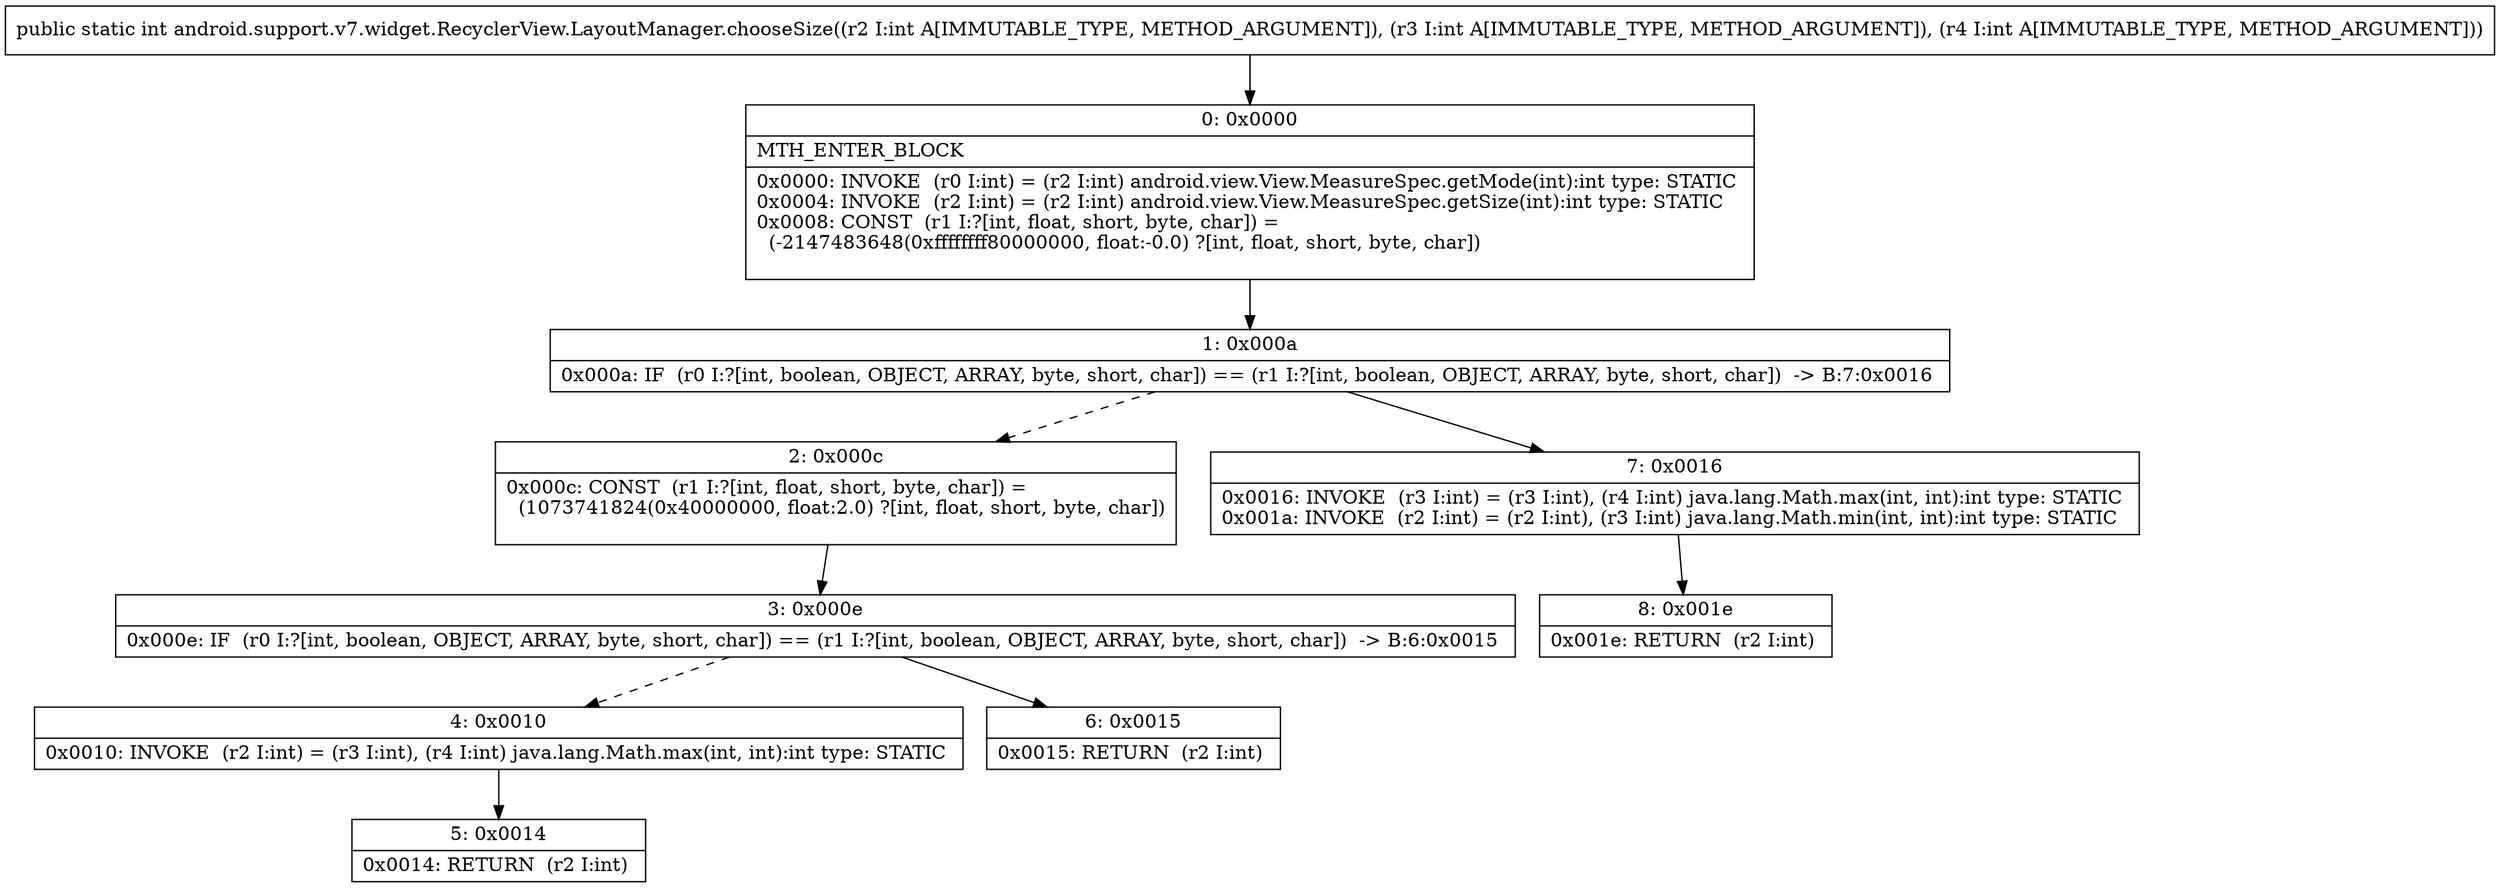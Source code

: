 digraph "CFG forandroid.support.v7.widget.RecyclerView.LayoutManager.chooseSize(III)I" {
Node_0 [shape=record,label="{0\:\ 0x0000|MTH_ENTER_BLOCK\l|0x0000: INVOKE  (r0 I:int) = (r2 I:int) android.view.View.MeasureSpec.getMode(int):int type: STATIC \l0x0004: INVOKE  (r2 I:int) = (r2 I:int) android.view.View.MeasureSpec.getSize(int):int type: STATIC \l0x0008: CONST  (r1 I:?[int, float, short, byte, char]) = \l  (\-2147483648(0xffffffff80000000, float:\-0.0) ?[int, float, short, byte, char])\l \l}"];
Node_1 [shape=record,label="{1\:\ 0x000a|0x000a: IF  (r0 I:?[int, boolean, OBJECT, ARRAY, byte, short, char]) == (r1 I:?[int, boolean, OBJECT, ARRAY, byte, short, char])  \-\> B:7:0x0016 \l}"];
Node_2 [shape=record,label="{2\:\ 0x000c|0x000c: CONST  (r1 I:?[int, float, short, byte, char]) = \l  (1073741824(0x40000000, float:2.0) ?[int, float, short, byte, char])\l \l}"];
Node_3 [shape=record,label="{3\:\ 0x000e|0x000e: IF  (r0 I:?[int, boolean, OBJECT, ARRAY, byte, short, char]) == (r1 I:?[int, boolean, OBJECT, ARRAY, byte, short, char])  \-\> B:6:0x0015 \l}"];
Node_4 [shape=record,label="{4\:\ 0x0010|0x0010: INVOKE  (r2 I:int) = (r3 I:int), (r4 I:int) java.lang.Math.max(int, int):int type: STATIC \l}"];
Node_5 [shape=record,label="{5\:\ 0x0014|0x0014: RETURN  (r2 I:int) \l}"];
Node_6 [shape=record,label="{6\:\ 0x0015|0x0015: RETURN  (r2 I:int) \l}"];
Node_7 [shape=record,label="{7\:\ 0x0016|0x0016: INVOKE  (r3 I:int) = (r3 I:int), (r4 I:int) java.lang.Math.max(int, int):int type: STATIC \l0x001a: INVOKE  (r2 I:int) = (r2 I:int), (r3 I:int) java.lang.Math.min(int, int):int type: STATIC \l}"];
Node_8 [shape=record,label="{8\:\ 0x001e|0x001e: RETURN  (r2 I:int) \l}"];
MethodNode[shape=record,label="{public static int android.support.v7.widget.RecyclerView.LayoutManager.chooseSize((r2 I:int A[IMMUTABLE_TYPE, METHOD_ARGUMENT]), (r3 I:int A[IMMUTABLE_TYPE, METHOD_ARGUMENT]), (r4 I:int A[IMMUTABLE_TYPE, METHOD_ARGUMENT])) }"];
MethodNode -> Node_0;
Node_0 -> Node_1;
Node_1 -> Node_2[style=dashed];
Node_1 -> Node_7;
Node_2 -> Node_3;
Node_3 -> Node_4[style=dashed];
Node_3 -> Node_6;
Node_4 -> Node_5;
Node_7 -> Node_8;
}

